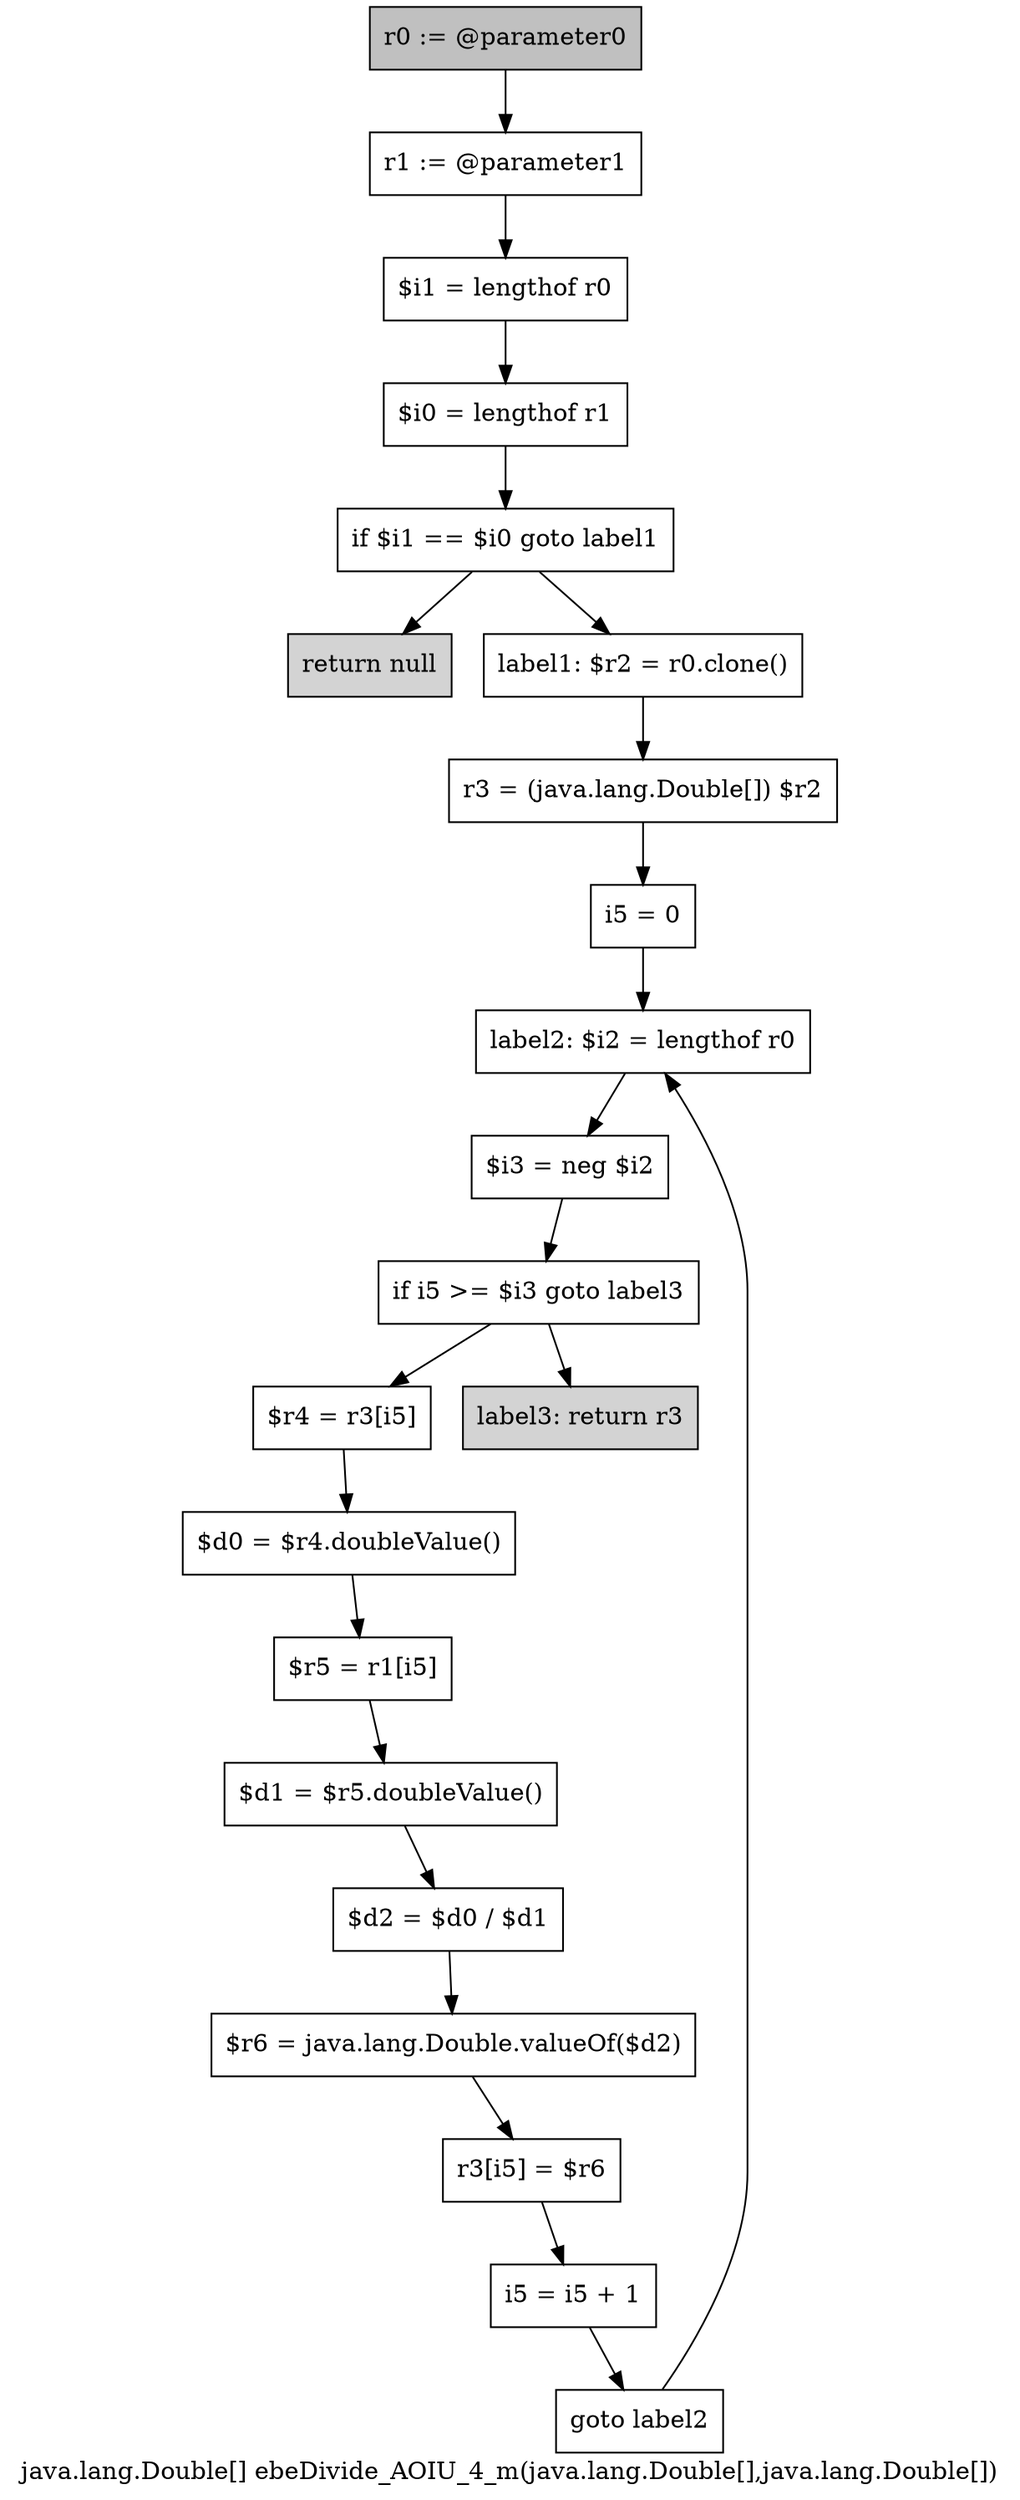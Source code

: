 digraph "java.lang.Double[] ebeDivide_AOIU_4_m(java.lang.Double[],java.lang.Double[])" {
    label="java.lang.Double[] ebeDivide_AOIU_4_m(java.lang.Double[],java.lang.Double[])";
    node [shape=box];
    "0" [style=filled,fillcolor=gray,label="r0 := @parameter0",];
    "1" [label="r1 := @parameter1",];
    "0"->"1";
    "2" [label="$i1 = lengthof r0",];
    "1"->"2";
    "3" [label="$i0 = lengthof r1",];
    "2"->"3";
    "4" [label="if $i1 == $i0 goto label1",];
    "3"->"4";
    "5" [style=filled,fillcolor=lightgray,label="return null",];
    "4"->"5";
    "6" [label="label1: $r2 = r0.clone()",];
    "4"->"6";
    "7" [label="r3 = (java.lang.Double[]) $r2",];
    "6"->"7";
    "8" [label="i5 = 0",];
    "7"->"8";
    "9" [label="label2: $i2 = lengthof r0",];
    "8"->"9";
    "10" [label="$i3 = neg $i2",];
    "9"->"10";
    "11" [label="if i5 >= $i3 goto label3",];
    "10"->"11";
    "12" [label="$r4 = r3[i5]",];
    "11"->"12";
    "21" [style=filled,fillcolor=lightgray,label="label3: return r3",];
    "11"->"21";
    "13" [label="$d0 = $r4.doubleValue()",];
    "12"->"13";
    "14" [label="$r5 = r1[i5]",];
    "13"->"14";
    "15" [label="$d1 = $r5.doubleValue()",];
    "14"->"15";
    "16" [label="$d2 = $d0 / $d1",];
    "15"->"16";
    "17" [label="$r6 = java.lang.Double.valueOf($d2)",];
    "16"->"17";
    "18" [label="r3[i5] = $r6",];
    "17"->"18";
    "19" [label="i5 = i5 + 1",];
    "18"->"19";
    "20" [label="goto label2",];
    "19"->"20";
    "20"->"9";
}
